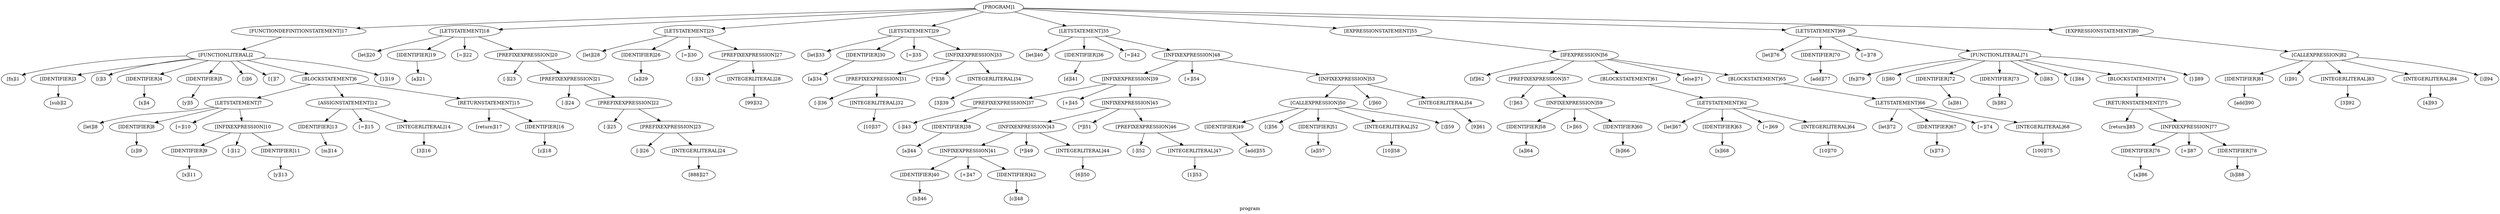 digraph ast {
label = "program";
"[PROGRAM]1"->"[FUNCTIONDEFINITIONSTATEMENT]17";
"[FUNCTIONDEFINITIONSTATEMENT]17"->"[FUNCTIONLITERAL]2";
"[FUNCTIONLITERAL]2"->"[fn]l1";
"[FUNCTIONLITERAL]2"->"[IDENTIFIER]3";
"[IDENTIFIER]3"->"[sub]l2";
"[FUNCTIONLITERAL]2"->"[(]l3";
"[FUNCTIONLITERAL]2"->"[IDENTIFIER]4";
"[IDENTIFIER]4"->"[x]l4";
"[FUNCTIONLITERAL]2"->"[IDENTIFIER]5";
"[IDENTIFIER]5"->"[y]l5";
"[FUNCTIONLITERAL]2"->"[)]l6";
"[FUNCTIONLITERAL]2"->"[{]l7";
"[FUNCTIONLITERAL]2"->"[BLOCKSTATEMENT]6";
"[BLOCKSTATEMENT]6"->"[LETSTATEMENT]7";
"[LETSTATEMENT]7"->"[let]l8";
"[LETSTATEMENT]7"->"[IDENTIFIER]8";
"[IDENTIFIER]8"->"[z]l9";
"[LETSTATEMENT]7"->"[=]l10";
"[LETSTATEMENT]7"->"[INFIXEXPRESSION]10";
"[INFIXEXPRESSION]10"->"[IDENTIFIER]9";
"[IDENTIFIER]9"->"[x]l11";
"[INFIXEXPRESSION]10"->"[-]l12";
"[INFIXEXPRESSION]10"->"[IDENTIFIER]11";
"[IDENTIFIER]11"->"[y]l13";
"[BLOCKSTATEMENT]6"->"[ASSIGNSTATEMENT]12";
"[ASSIGNSTATEMENT]12"->"[IDENTIFIER]13";
"[IDENTIFIER]13"->"[m]l14";
"[ASSIGNSTATEMENT]12"->"[=]l15";
"[ASSIGNSTATEMENT]12"->"[INTEGERLITERAL]14";
"[INTEGERLITERAL]14"->"[3]l16";
"[BLOCKSTATEMENT]6"->"[RETURNSTATEMENT]15";
"[RETURNSTATEMENT]15"->"[return]l17";
"[RETURNSTATEMENT]15"->"[IDENTIFIER]16";
"[IDENTIFIER]16"->"[z]l18";
"[FUNCTIONLITERAL]2"->"[}]l19";
"[PROGRAM]1"->"[LETSTATEMENT]18";
"[LETSTATEMENT]18"->"[let]l20";
"[LETSTATEMENT]18"->"[IDENTIFIER]19";
"[IDENTIFIER]19"->"[a]l21";
"[LETSTATEMENT]18"->"[=]l22";
"[LETSTATEMENT]18"->"[PREFIXEXPRESSION]20";
"[PREFIXEXPRESSION]20"->"[-]l23";
"[PREFIXEXPRESSION]20"->"[PREFIXEXPRESSION]21";
"[PREFIXEXPRESSION]21"->"[-]l24";
"[PREFIXEXPRESSION]21"->"[PREFIXEXPRESSION]22";
"[PREFIXEXPRESSION]22"->"[-]l25";
"[PREFIXEXPRESSION]22"->"[PREFIXEXPRESSION]23";
"[PREFIXEXPRESSION]23"->"[-]l26";
"[PREFIXEXPRESSION]23"->"[INTEGERLITERAL]24";
"[INTEGERLITERAL]24"->"[888]l27";
"[PROGRAM]1"->"[LETSTATEMENT]25";
"[LETSTATEMENT]25"->"[let]l28";
"[LETSTATEMENT]25"->"[IDENTIFIER]26";
"[IDENTIFIER]26"->"[a]l29";
"[LETSTATEMENT]25"->"[=]l30";
"[LETSTATEMENT]25"->"[PREFIXEXPRESSION]27";
"[PREFIXEXPRESSION]27"->"[-]l31";
"[PREFIXEXPRESSION]27"->"[INTEGERLITERAL]28";
"[INTEGERLITERAL]28"->"[99]l32";
"[PROGRAM]1"->"[LETSTATEMENT]29";
"[LETSTATEMENT]29"->"[let]l33";
"[LETSTATEMENT]29"->"[IDENTIFIER]30";
"[IDENTIFIER]30"->"[a]l34";
"[LETSTATEMENT]29"->"[=]l35";
"[LETSTATEMENT]29"->"[INFIXEXPRESSION]33";
"[INFIXEXPRESSION]33"->"[PREFIXEXPRESSION]31";
"[PREFIXEXPRESSION]31"->"[-]l36";
"[PREFIXEXPRESSION]31"->"[INTEGERLITERAL]32";
"[INTEGERLITERAL]32"->"[10]l37";
"[INFIXEXPRESSION]33"->"[*]l38";
"[INFIXEXPRESSION]33"->"[INTEGERLITERAL]34";
"[INTEGERLITERAL]34"->"[3]l39";
"[PROGRAM]1"->"[LETSTATEMENT]35";
"[LETSTATEMENT]35"->"[let]l40";
"[LETSTATEMENT]35"->"[IDENTIFIER]36";
"[IDENTIFIER]36"->"[d]l41";
"[LETSTATEMENT]35"->"[=]l42";
"[LETSTATEMENT]35"->"[INFIXEXPRESSION]48";
"[INFIXEXPRESSION]48"->"[INFIXEXPRESSION]39";
"[INFIXEXPRESSION]39"->"[PREFIXEXPRESSION]37";
"[PREFIXEXPRESSION]37"->"[-]l43";
"[PREFIXEXPRESSION]37"->"[IDENTIFIER]38";
"[IDENTIFIER]38"->"[a]l44";
"[INFIXEXPRESSION]39"->"[+]l45";
"[INFIXEXPRESSION]39"->"[INFIXEXPRESSION]45";
"[INFIXEXPRESSION]45"->"[INFIXEXPRESSION]43";
"[INFIXEXPRESSION]43"->"[INFIXEXPRESSION]41";
"[INFIXEXPRESSION]41"->"[IDENTIFIER]40";
"[IDENTIFIER]40"->"[b]l46";
"[INFIXEXPRESSION]41"->"[+]l47";
"[INFIXEXPRESSION]41"->"[IDENTIFIER]42";
"[IDENTIFIER]42"->"[c]l48";
"[INFIXEXPRESSION]43"->"[*]l49";
"[INFIXEXPRESSION]43"->"[INTEGERLITERAL]44";
"[INTEGERLITERAL]44"->"[6]l50";
"[INFIXEXPRESSION]45"->"[*]l51";
"[INFIXEXPRESSION]45"->"[PREFIXEXPRESSION]46";
"[PREFIXEXPRESSION]46"->"[-]l52";
"[PREFIXEXPRESSION]46"->"[INTEGERLITERAL]47";
"[INTEGERLITERAL]47"->"[1]l53";
"[INFIXEXPRESSION]48"->"[+]l54";
"[INFIXEXPRESSION]48"->"[INFIXEXPRESSION]53";
"[INFIXEXPRESSION]53"->"[CALLEXPRESSION]50";
"[CALLEXPRESSION]50"->"[IDENTIFIER]49";
"[IDENTIFIER]49"->"[add]l55";
"[CALLEXPRESSION]50"->"[(]l56";
"[CALLEXPRESSION]50"->"[IDENTIFIER]51";
"[IDENTIFIER]51"->"[a]l57";
"[CALLEXPRESSION]50"->"[INTEGERLITERAL]52";
"[INTEGERLITERAL]52"->"[10]l58";
"[CALLEXPRESSION]50"->"[)]l59";
"[INFIXEXPRESSION]53"->"[/]l60";
"[INFIXEXPRESSION]53"->"[INTEGERLITERAL]54";
"[INTEGERLITERAL]54"->"[9]l61";
"[PROGRAM]1"->"[EXPRESSIONSTATEMENT]55";
"[EXPRESSIONSTATEMENT]55"->"[IFEXPRESSION]56";
"[IFEXPRESSION]56"->"[if]l62";
"[IFEXPRESSION]56"->"[PREFIXEXPRESSION]57";
"[PREFIXEXPRESSION]57"->"[!]l63";
"[PREFIXEXPRESSION]57"->"[INFIXEXPRESSION]59";
"[INFIXEXPRESSION]59"->"[IDENTIFIER]58";
"[IDENTIFIER]58"->"[a]l64";
"[INFIXEXPRESSION]59"->"[>]l65";
"[INFIXEXPRESSION]59"->"[IDENTIFIER]60";
"[IDENTIFIER]60"->"[b]l66";
"[IFEXPRESSION]56"->"[BLOCKSTATEMENT]61";
"[BLOCKSTATEMENT]61"->"[LETSTATEMENT]62";
"[LETSTATEMENT]62"->"[let]l67";
"[LETSTATEMENT]62"->"[IDENTIFIER]63";
"[IDENTIFIER]63"->"[x]l68";
"[LETSTATEMENT]62"->"[=]l69";
"[LETSTATEMENT]62"->"[INTEGERLITERAL]64";
"[INTEGERLITERAL]64"->"[10]l70";
"[IFEXPRESSION]56"->"[else]l71";
"[IFEXPRESSION]56"->"[BLOCKSTATEMENT]65";
"[BLOCKSTATEMENT]65"->"[LETSTATEMENT]66";
"[LETSTATEMENT]66"->"[let]l72";
"[LETSTATEMENT]66"->"[IDENTIFIER]67";
"[IDENTIFIER]67"->"[x]l73";
"[LETSTATEMENT]66"->"[=]l74";
"[LETSTATEMENT]66"->"[INTEGERLITERAL]68";
"[INTEGERLITERAL]68"->"[100]l75";
"[PROGRAM]1"->"[LETSTATEMENT]69";
"[LETSTATEMENT]69"->"[let]l76";
"[LETSTATEMENT]69"->"[IDENTIFIER]70";
"[IDENTIFIER]70"->"[add]l77";
"[LETSTATEMENT]69"->"[=]l78";
"[LETSTATEMENT]69"->"[FUNCTIONLITERAL]71";
"[FUNCTIONLITERAL]71"->"[fn]l79";
"[FUNCTIONLITERAL]71"->"[(]l80";
"[FUNCTIONLITERAL]71"->"[IDENTIFIER]72";
"[IDENTIFIER]72"->"[a]l81";
"[FUNCTIONLITERAL]71"->"[IDENTIFIER]73";
"[IDENTIFIER]73"->"[b]l82";
"[FUNCTIONLITERAL]71"->"[)]l83";
"[FUNCTIONLITERAL]71"->"[{]l84";
"[FUNCTIONLITERAL]71"->"[BLOCKSTATEMENT]74";
"[BLOCKSTATEMENT]74"->"[RETURNSTATEMENT]75";
"[RETURNSTATEMENT]75"->"[return]l85";
"[RETURNSTATEMENT]75"->"[INFIXEXPRESSION]77";
"[INFIXEXPRESSION]77"->"[IDENTIFIER]76";
"[IDENTIFIER]76"->"[a]l86";
"[INFIXEXPRESSION]77"->"[+]l87";
"[INFIXEXPRESSION]77"->"[IDENTIFIER]78";
"[IDENTIFIER]78"->"[b]l88";
"[FUNCTIONLITERAL]71"->"[}]l89";
"[PROGRAM]1"->"[EXPRESSIONSTATEMENT]80";
"[EXPRESSIONSTATEMENT]80"->"[CALLEXPRESSION]82";
"[CALLEXPRESSION]82"->"[IDENTIFIER]81";
"[IDENTIFIER]81"->"[add]l90";
"[CALLEXPRESSION]82"->"[(]l91";
"[CALLEXPRESSION]82"->"[INTEGERLITERAL]83";
"[INTEGERLITERAL]83"->"[3]l92";
"[CALLEXPRESSION]82"->"[INTEGERLITERAL]84";
"[INTEGERLITERAL]84"->"[4]l93";
"[CALLEXPRESSION]82"->"[)]l94";
}